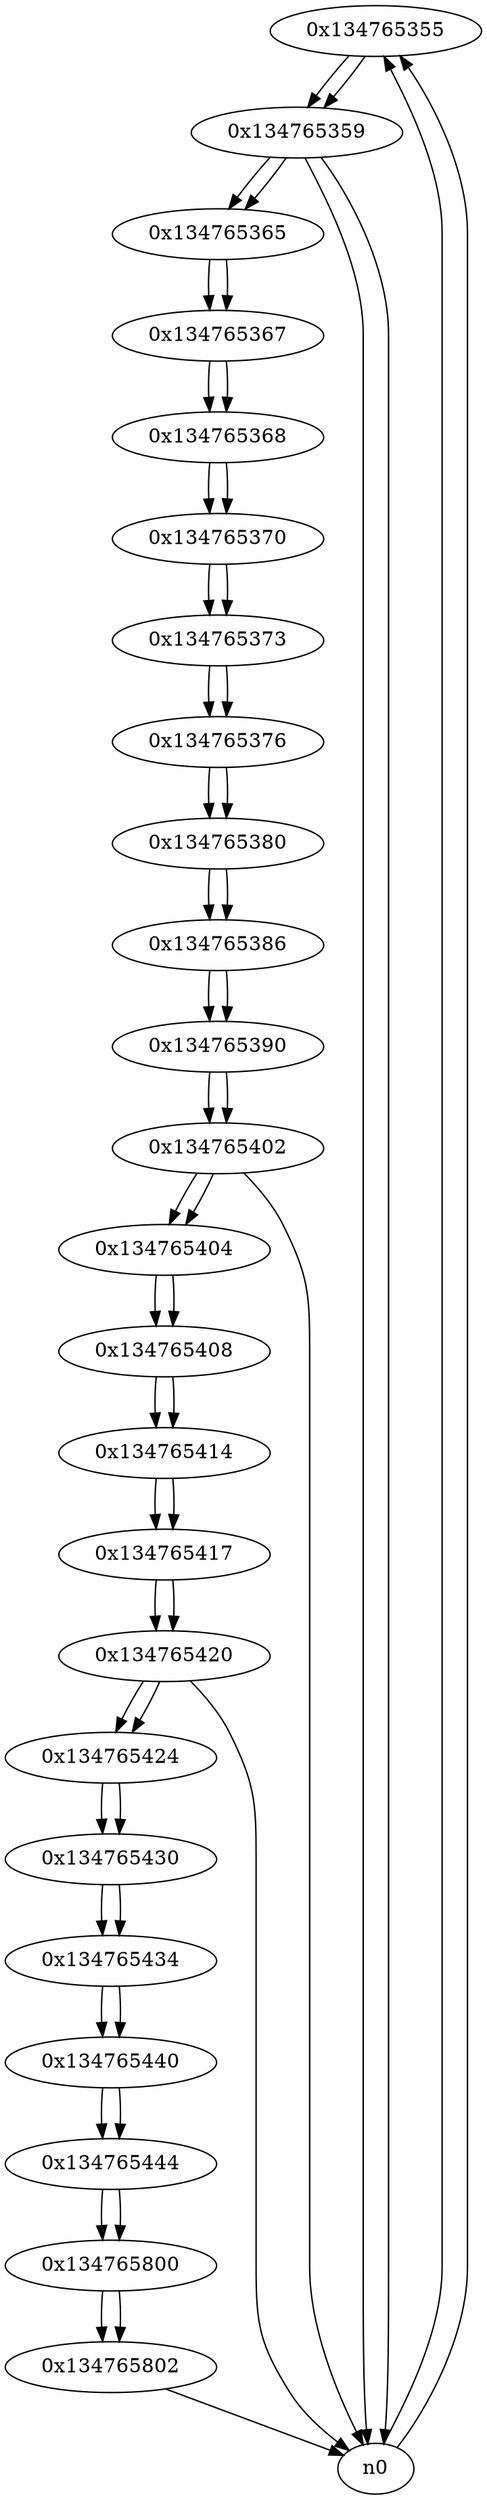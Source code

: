 digraph G{
/* nodes */
  n1 [label="0x134765355"]
  n2 [label="0x134765359"]
  n3 [label="0x134765365"]
  n4 [label="0x134765367"]
  n5 [label="0x134765368"]
  n6 [label="0x134765370"]
  n7 [label="0x134765373"]
  n8 [label="0x134765376"]
  n9 [label="0x134765380"]
  n10 [label="0x134765386"]
  n11 [label="0x134765390"]
  n12 [label="0x134765402"]
  n13 [label="0x134765404"]
  n14 [label="0x134765408"]
  n15 [label="0x134765414"]
  n16 [label="0x134765417"]
  n17 [label="0x134765420"]
  n18 [label="0x134765424"]
  n19 [label="0x134765430"]
  n20 [label="0x134765434"]
  n21 [label="0x134765440"]
  n22 [label="0x134765444"]
  n23 [label="0x134765800"]
  n24 [label="0x134765802"]
/* edges */
n1 -> n2;
n0 -> n1;
n0 -> n1;
n2 -> n0;
n2 -> n3;
n2 -> n0;
n1 -> n2;
n3 -> n4;
n2 -> n3;
n4 -> n5;
n3 -> n4;
n5 -> n6;
n4 -> n5;
n6 -> n7;
n5 -> n6;
n7 -> n8;
n6 -> n7;
n8 -> n9;
n7 -> n8;
n9 -> n10;
n8 -> n9;
n10 -> n11;
n9 -> n10;
n11 -> n12;
n10 -> n11;
n12 -> n13;
n12 -> n0;
n11 -> n12;
n13 -> n14;
n12 -> n13;
n14 -> n15;
n13 -> n14;
n15 -> n16;
n14 -> n15;
n16 -> n17;
n15 -> n16;
n17 -> n18;
n17 -> n0;
n16 -> n17;
n18 -> n19;
n17 -> n18;
n19 -> n20;
n18 -> n19;
n20 -> n21;
n19 -> n20;
n21 -> n22;
n20 -> n21;
n22 -> n23;
n21 -> n22;
n23 -> n24;
n22 -> n23;
n24 -> n0;
n23 -> n24;
}

